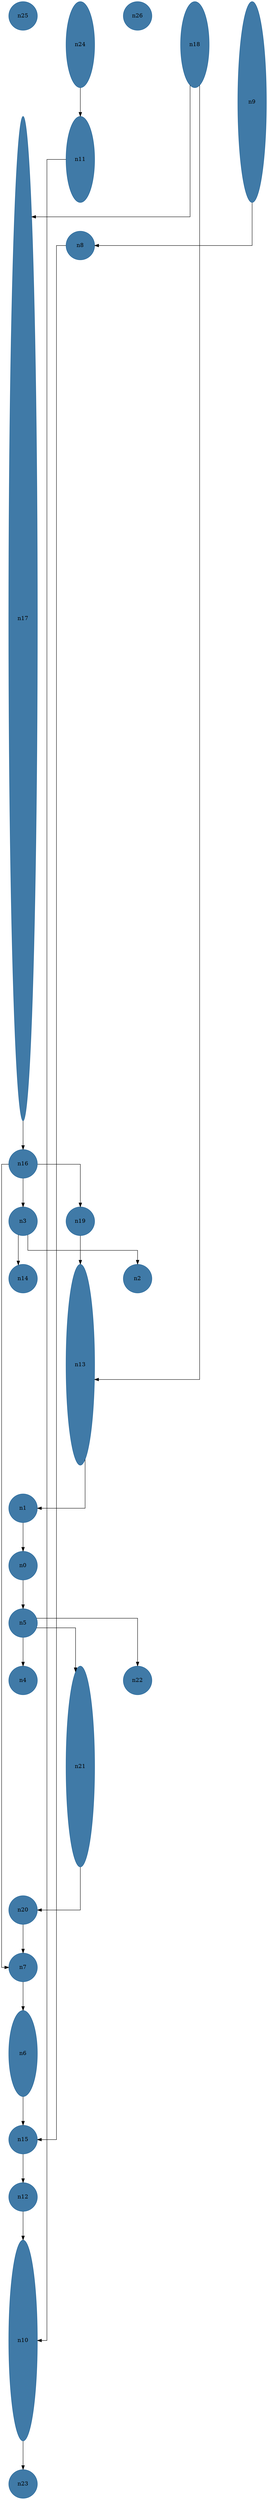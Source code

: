 //do not use DOT to generate pdf use NEATO or FDP
digraph{
layout="neato";
splines="ortho";
n25[shape="ellipse", style="filled", color="#004E8ABF", pos="0,88!", height="1", width="1"];
n24[shape="ellipse", style="filled", color="#004E8ABF", pos="2,87!", height="3", width="1"];
n24 -> n11;
n26[shape="ellipse", style="filled", color="#004E8ABF", pos="4,88!", height="1", width="1"];
n18[shape="ellipse", style="filled", color="#004E8ABF", pos="6,87!", height="3", width="1"];
n18 -> n13;
n18 -> n17;
n9[shape="ellipse", style="filled", color="#004E8ABF", pos="8,85!", height="7", width="1"];
n9 -> n8;
n17[shape="ellipse", style="filled", color="#004E8ABF", pos="0,67!", height="35", width="1"];
n17 -> n16;
n11[shape="ellipse", style="filled", color="#004E8ABF", pos="2,83!", height="3", width="1"];
n11 -> n10;
n8[shape="ellipse", style="filled", color="#004E8ABF", pos="2,80!", height="1", width="1"];
n8 -> n15;
n16[shape="ellipse", style="filled", color="#004E8ABF", pos="0,48!", height="1", width="1"];
n16 -> n3;
n16 -> n19;
n16 -> n7;
n3[shape="ellipse", style="filled", color="#004E8ABF", pos="0,46!", height="1", width="1"];
n3 -> n14;
n3 -> n2;
n19[shape="ellipse", style="filled", color="#004E8ABF", pos="2,46!", height="1", width="1"];
n19 -> n13;
n14[shape="ellipse", style="filled", color="#004E8ABF", pos="0,44!", height="1", width="1"];
n13[shape="ellipse", style="filled", color="#004E8ABF", pos="2,41!", height="7", width="1"];
n13 -> n1;
n2[shape="ellipse", style="filled", color="#004E8ABF", pos="4,44!", height="1", width="1"];
n1[shape="ellipse", style="filled", color="#004E8ABF", pos="0,36!", height="1", width="1"];
n1 -> n0;
n0[shape="ellipse", style="filled", color="#004E8ABF", pos="0,34!", height="1", width="1"];
n0 -> n5;
n5[shape="ellipse", style="filled", color="#004E8ABF", pos="0,32!", height="1", width="1"];
n5 -> n4;
n5 -> n21;
n5 -> n22;
n4[shape="ellipse", style="filled", color="#004E8ABF", pos="0,30!", height="1", width="1"];
n21[shape="ellipse", style="filled", color="#004E8ABF", pos="2,27!", height="7", width="1"];
n21 -> n20;
n22[shape="ellipse", style="filled", color="#004E8ABF", pos="4,30!", height="1", width="1"];
n20[shape="ellipse", style="filled", color="#004E8ABF", pos="0,22!", height="1", width="1"];
n20 -> n7;
n7[shape="ellipse", style="filled", color="#004E8ABF", pos="0,20!", height="1", width="1"];
n7 -> n6;
n6[shape="ellipse", style="filled", color="#004E8ABF", pos="0,17!", height="3", width="1"];
n6 -> n15;
n15[shape="ellipse", style="filled", color="#004E8ABF", pos="0,14!", height="1", width="1"];
n15 -> n12;
n12[shape="ellipse", style="filled", color="#004E8ABF", pos="0,12!", height="1", width="1"];
n12 -> n10;
n10[shape="ellipse", style="filled", color="#004E8ABF", pos="0,7!", height="7", width="1"];
n10 -> n23;
n23[shape="ellipse", style="filled", color="#004E8ABF", pos="0,2!", height="1", width="1"];
}